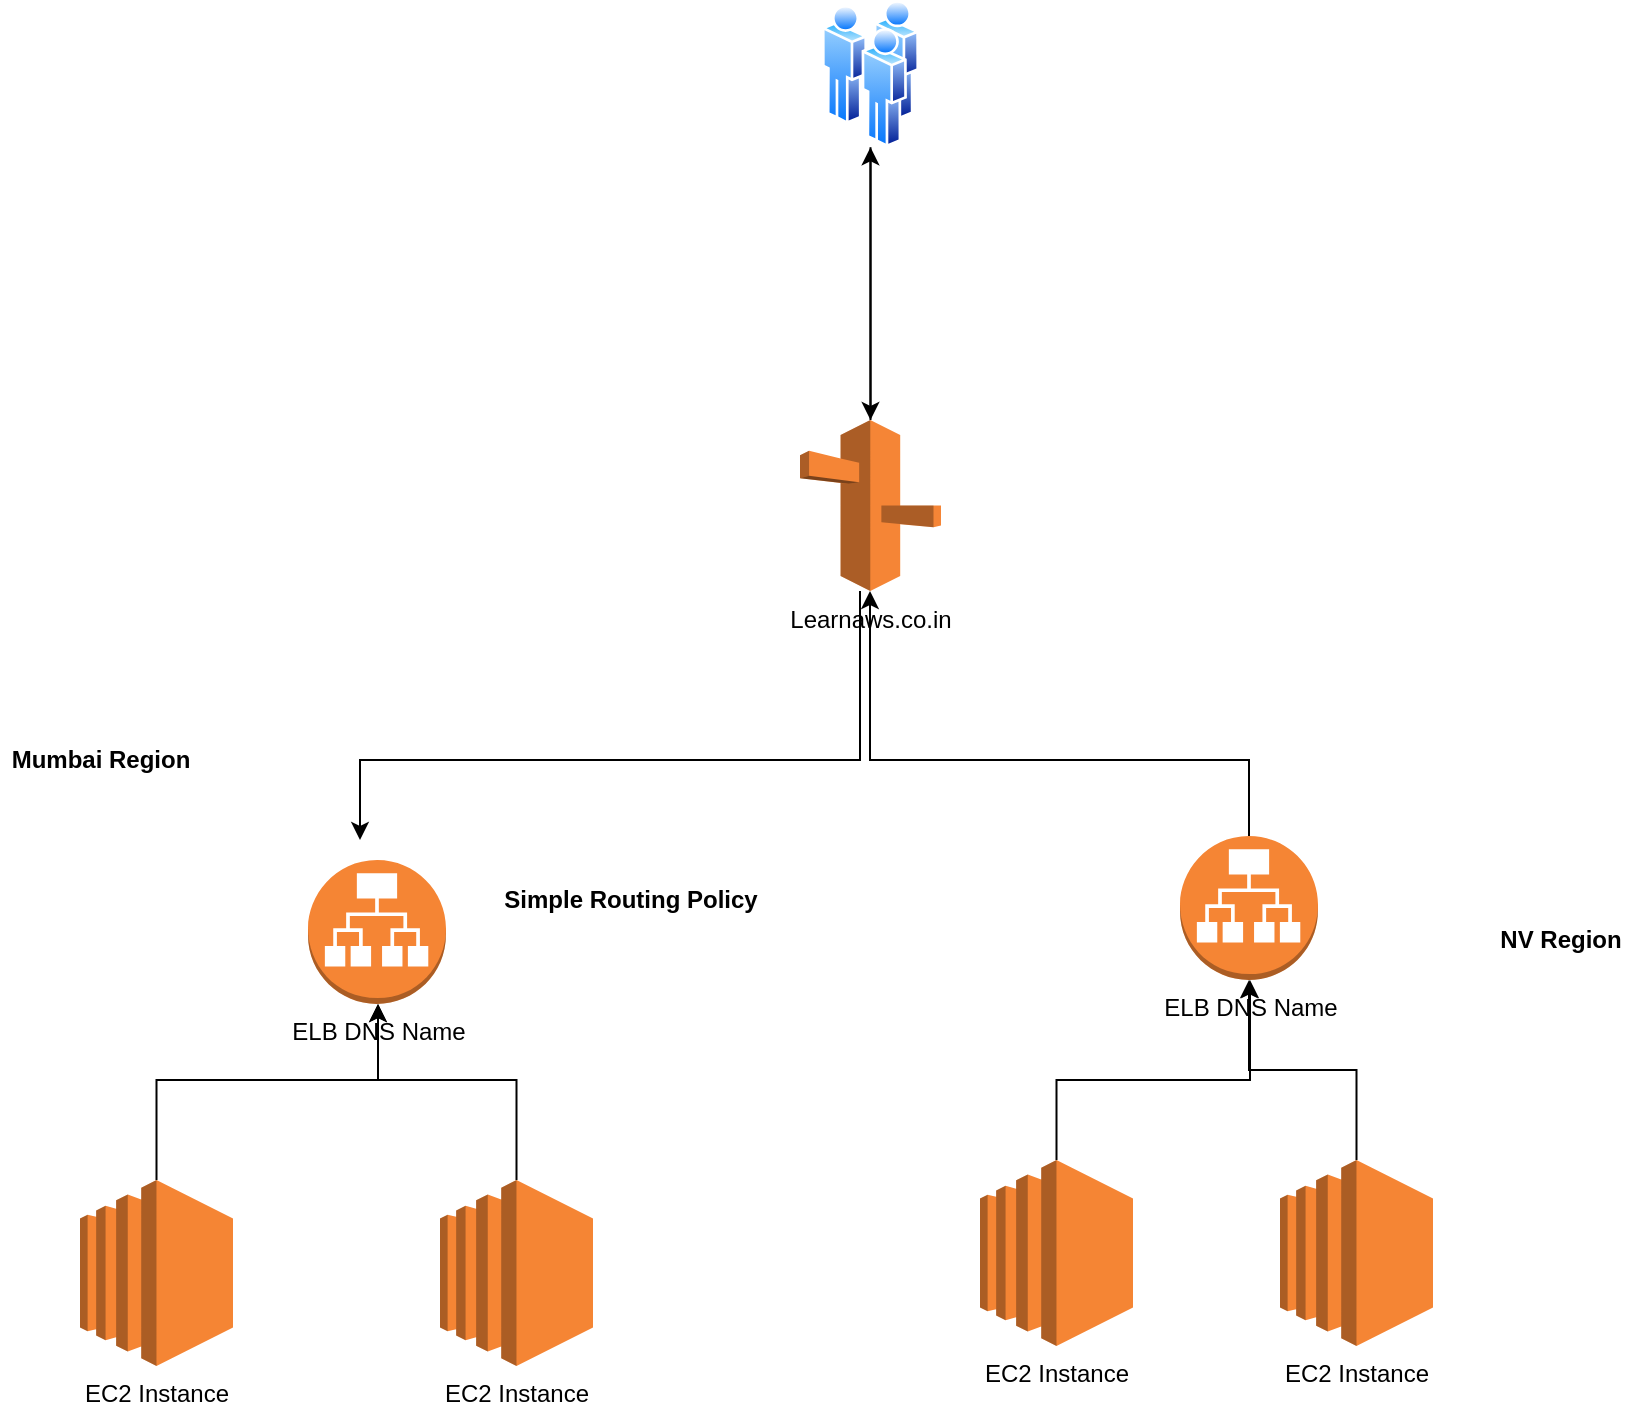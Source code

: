 <mxfile version="16.4.7" type="device"><diagram id="nNlYr8e1BCrp-vGAd2L6" name="Page-1"><mxGraphModel dx="1108" dy="474" grid="1" gridSize="10" guides="1" tooltips="1" connect="1" arrows="1" fold="1" page="1" pageScale="1" pageWidth="850" pageHeight="1100" math="0" shadow="0"><root><mxCell id="0"/><mxCell id="1" parent="0"/><mxCell id="aEEF1q9Yhhrlh8EwSWtK-21" style="edgeStyle=orthogonalEdgeStyle;rounded=0;orthogonalLoop=1;jettySize=auto;html=1;" edge="1" parent="1" source="aEEF1q9Yhhrlh8EwSWtK-2" target="aEEF1q9Yhhrlh8EwSWtK-16"><mxGeometry relative="1" as="geometry"><Array as="points"><mxPoint x="168" y="600"/><mxPoint x="279" y="600"/></Array></mxGeometry></mxCell><mxCell id="aEEF1q9Yhhrlh8EwSWtK-2" value="EC2 Instance" style="outlineConnect=0;dashed=0;verticalLabelPosition=bottom;verticalAlign=top;align=center;html=1;shape=mxgraph.aws3.ec2;fillColor=#F58534;gradientColor=none;" vertex="1" parent="1"><mxGeometry x="130" y="650" width="76.5" height="93" as="geometry"/></mxCell><mxCell id="aEEF1q9Yhhrlh8EwSWtK-25" style="edgeStyle=orthogonalEdgeStyle;rounded=0;orthogonalLoop=1;jettySize=auto;html=1;" edge="1" parent="1" source="aEEF1q9Yhhrlh8EwSWtK-3" target="aEEF1q9Yhhrlh8EwSWtK-5"><mxGeometry relative="1" as="geometry"><Array as="points"><mxPoint x="715" y="440"/><mxPoint x="525" y="440"/></Array></mxGeometry></mxCell><mxCell id="aEEF1q9Yhhrlh8EwSWtK-3" value="ELB DNS Name" style="outlineConnect=0;dashed=0;verticalLabelPosition=bottom;verticalAlign=top;align=center;html=1;shape=mxgraph.aws3.application_load_balancer;fillColor=#F58534;gradientColor=none;" vertex="1" parent="1"><mxGeometry x="680" y="478" width="69" height="72" as="geometry"/></mxCell><mxCell id="aEEF1q9Yhhrlh8EwSWtK-9" style="edgeStyle=orthogonalEdgeStyle;rounded=0;orthogonalLoop=1;jettySize=auto;html=1;" edge="1" parent="1" source="aEEF1q9Yhhrlh8EwSWtK-5"><mxGeometry relative="1" as="geometry"><mxPoint x="270" y="480" as="targetPoint"/><Array as="points"><mxPoint x="520" y="440"/><mxPoint x="270" y="440"/></Array></mxGeometry></mxCell><mxCell id="aEEF1q9Yhhrlh8EwSWtK-11" style="edgeStyle=orthogonalEdgeStyle;rounded=0;orthogonalLoop=1;jettySize=auto;html=1;entryX=0.5;entryY=1;entryDx=0;entryDy=0;" edge="1" parent="1" source="aEEF1q9Yhhrlh8EwSWtK-5" target="aEEF1q9Yhhrlh8EwSWtK-7"><mxGeometry relative="1" as="geometry"/></mxCell><mxCell id="aEEF1q9Yhhrlh8EwSWtK-5" value="Learnaws.co.in" style="outlineConnect=0;dashed=0;verticalLabelPosition=bottom;verticalAlign=top;align=center;html=1;shape=mxgraph.aws3.route_53;fillColor=#F58536;gradientColor=none;" vertex="1" parent="1"><mxGeometry x="490" y="270" width="70.5" height="85.5" as="geometry"/></mxCell><mxCell id="aEEF1q9Yhhrlh8EwSWtK-8" style="edgeStyle=orthogonalEdgeStyle;rounded=0;orthogonalLoop=1;jettySize=auto;html=1;entryX=0.5;entryY=0;entryDx=0;entryDy=0;entryPerimeter=0;" edge="1" parent="1" source="aEEF1q9Yhhrlh8EwSWtK-7" target="aEEF1q9Yhhrlh8EwSWtK-5"><mxGeometry relative="1" as="geometry"/></mxCell><mxCell id="aEEF1q9Yhhrlh8EwSWtK-7" value="" style="aspect=fixed;perimeter=ellipsePerimeter;html=1;align=center;shadow=0;dashed=0;spacingTop=3;image;image=img/lib/active_directory/users.svg;" vertex="1" parent="1"><mxGeometry x="500.95" y="60" width="48.6" height="73.64" as="geometry"/></mxCell><mxCell id="aEEF1q9Yhhrlh8EwSWtK-12" value="&lt;b&gt;Simple Routing Policy&lt;/b&gt;" style="text;html=1;align=center;verticalAlign=middle;resizable=0;points=[];autosize=1;strokeColor=none;fillColor=none;" vertex="1" parent="1"><mxGeometry x="335" y="500" width="140" height="20" as="geometry"/></mxCell><mxCell id="aEEF1q9Yhhrlh8EwSWtK-18" style="edgeStyle=orthogonalEdgeStyle;rounded=0;orthogonalLoop=1;jettySize=auto;html=1;" edge="1" parent="1" source="aEEF1q9Yhhrlh8EwSWtK-13" target="aEEF1q9Yhhrlh8EwSWtK-16"><mxGeometry relative="1" as="geometry"><Array as="points"><mxPoint x="348" y="600"/><mxPoint x="279" y="600"/></Array></mxGeometry></mxCell><mxCell id="aEEF1q9Yhhrlh8EwSWtK-13" value="EC2 Instance" style="outlineConnect=0;dashed=0;verticalLabelPosition=bottom;verticalAlign=top;align=center;html=1;shape=mxgraph.aws3.ec2;fillColor=#F58534;gradientColor=none;" vertex="1" parent="1"><mxGeometry x="310" y="650" width="76.5" height="93" as="geometry"/></mxCell><mxCell id="aEEF1q9Yhhrlh8EwSWtK-15" value="&lt;b&gt;Mumbai Region&lt;/b&gt;" style="text;html=1;align=center;verticalAlign=middle;resizable=0;points=[];autosize=1;strokeColor=none;fillColor=none;" vertex="1" parent="1"><mxGeometry x="90" y="430" width="100" height="20" as="geometry"/></mxCell><mxCell id="aEEF1q9Yhhrlh8EwSWtK-16" value="ELB DNS Name" style="outlineConnect=0;dashed=0;verticalLabelPosition=bottom;verticalAlign=top;align=center;html=1;shape=mxgraph.aws3.application_load_balancer;fillColor=#F58534;gradientColor=none;" vertex="1" parent="1"><mxGeometry x="244" y="490" width="69" height="72" as="geometry"/></mxCell><mxCell id="aEEF1q9Yhhrlh8EwSWtK-22" style="edgeStyle=orthogonalEdgeStyle;rounded=0;orthogonalLoop=1;jettySize=auto;html=1;" edge="1" parent="1" source="aEEF1q9Yhhrlh8EwSWtK-19" target="aEEF1q9Yhhrlh8EwSWtK-3"><mxGeometry relative="1" as="geometry"><Array as="points"><mxPoint x="618" y="600"/><mxPoint x="715" y="600"/></Array></mxGeometry></mxCell><mxCell id="aEEF1q9Yhhrlh8EwSWtK-19" value="EC2 Instance" style="outlineConnect=0;dashed=0;verticalLabelPosition=bottom;verticalAlign=top;align=center;html=1;shape=mxgraph.aws3.ec2;fillColor=#F58534;gradientColor=none;" vertex="1" parent="1"><mxGeometry x="580" y="640" width="76.5" height="93" as="geometry"/></mxCell><mxCell id="aEEF1q9Yhhrlh8EwSWtK-23" style="edgeStyle=orthogonalEdgeStyle;rounded=0;orthogonalLoop=1;jettySize=auto;html=1;" edge="1" parent="1" source="aEEF1q9Yhhrlh8EwSWtK-20" target="aEEF1q9Yhhrlh8EwSWtK-3"><mxGeometry relative="1" as="geometry"/></mxCell><mxCell id="aEEF1q9Yhhrlh8EwSWtK-20" value="EC2 Instance" style="outlineConnect=0;dashed=0;verticalLabelPosition=bottom;verticalAlign=top;align=center;html=1;shape=mxgraph.aws3.ec2;fillColor=#F58534;gradientColor=none;" vertex="1" parent="1"><mxGeometry x="730" y="640" width="76.5" height="93" as="geometry"/></mxCell><mxCell id="aEEF1q9Yhhrlh8EwSWtK-24" value="&lt;b&gt;NV Region&lt;/b&gt;" style="text;html=1;align=center;verticalAlign=middle;resizable=0;points=[];autosize=1;strokeColor=none;fillColor=none;" vertex="1" parent="1"><mxGeometry x="830" y="520" width="80" height="20" as="geometry"/></mxCell></root></mxGraphModel></diagram></mxfile>